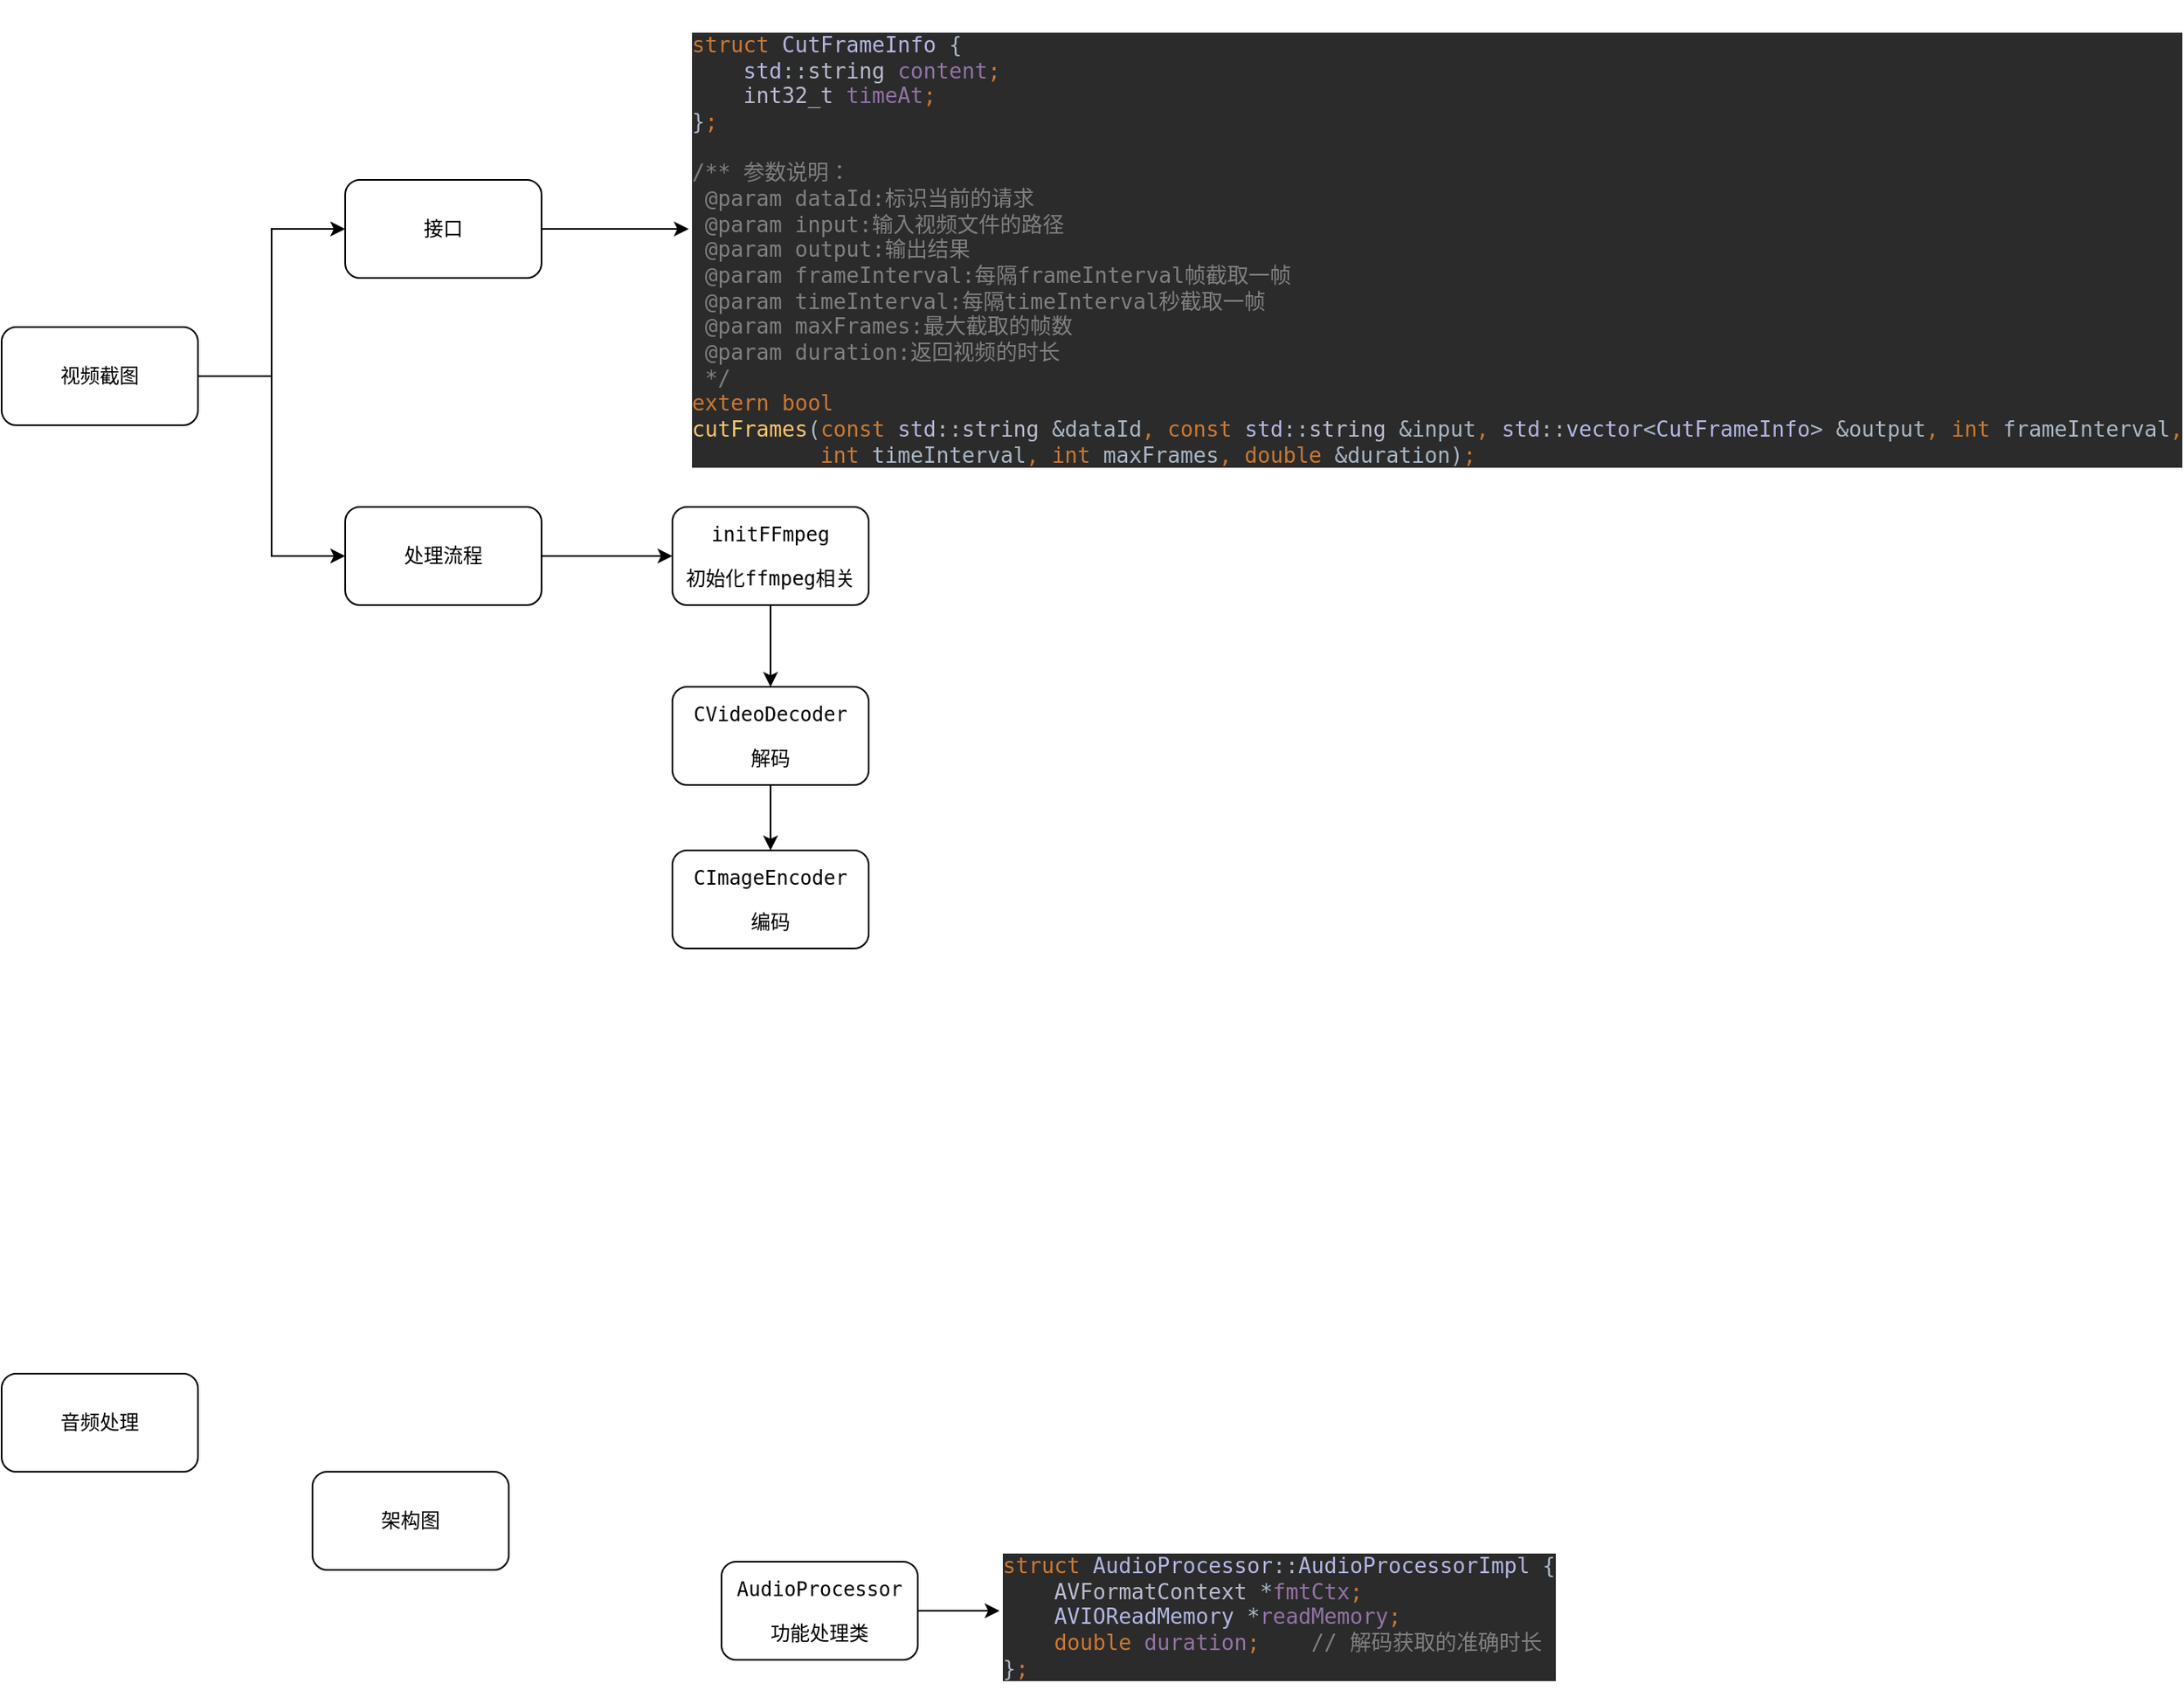 <mxfile version="14.7.4" type="embed"><diagram id="23iRSUPoRavnBvh4doch" name="Page-1"><mxGraphModel dx="1015" dy="730" grid="1" gridSize="10" guides="1" tooltips="1" connect="1" arrows="1" fold="1" page="1" pageScale="1" pageWidth="827" pageHeight="1169" math="0" shadow="0"><root><mxCell id="0"/><mxCell id="1" parent="0"/><mxCell id="6" style="edgeStyle=orthogonalEdgeStyle;rounded=0;orthogonalLoop=1;jettySize=auto;html=1;entryX=0;entryY=0.5;entryDx=0;entryDy=0;" parent="1" source="2" target="4" edge="1"><mxGeometry relative="1" as="geometry"/></mxCell><mxCell id="12" style="edgeStyle=orthogonalEdgeStyle;rounded=0;orthogonalLoop=1;jettySize=auto;html=1;entryX=0;entryY=0.5;entryDx=0;entryDy=0;" parent="1" source="2" target="7" edge="1"><mxGeometry relative="1" as="geometry"/></mxCell><mxCell id="2" value="视频截图" style="rounded=1;whiteSpace=wrap;html=1;" parent="1" vertex="1"><mxGeometry x="60" y="230" width="120" height="60" as="geometry"/></mxCell><mxCell id="3" value="&lt;pre style=&quot;background-color: #2b2b2b ; color: #a9b7c6 ; font-family: &amp;quot;jetbrains mono&amp;quot; , monospace ; font-size: 9.8pt&quot;&gt;&lt;span style=&quot;color: #cc7832&quot;&gt;struct &lt;/span&gt;&lt;span style=&quot;color: #b5b6e3&quot;&gt;CutFrameInfo &lt;/span&gt;{&lt;br&gt;    &lt;span style=&quot;color: #b5b6e3&quot;&gt;std&lt;/span&gt;::&lt;span style=&quot;color: #b9bcd1&quot;&gt;string &lt;/span&gt;&lt;span style=&quot;color: #9373a5&quot;&gt;content&lt;/span&gt;&lt;span style=&quot;color: #cc7832&quot;&gt;;&lt;br&gt;&lt;/span&gt;&lt;span style=&quot;color: #cc7832&quot;&gt;    &lt;/span&gt;&lt;span style=&quot;color: #b9bcd1&quot;&gt;int32_t &lt;/span&gt;&lt;span style=&quot;color: #9373a5&quot;&gt;timeAt&lt;/span&gt;&lt;span style=&quot;color: #cc7832&quot;&gt;;&lt;br&gt;&lt;/span&gt;}&lt;span style=&quot;color: #cc7832&quot;&gt;;&lt;br&gt;&lt;/span&gt;&lt;span style=&quot;color: #cc7832&quot;&gt;&lt;br&gt;&lt;/span&gt;&lt;span style=&quot;color: #808080&quot;&gt;/** 参数说明：&lt;br&gt;&lt;/span&gt;&lt;span style=&quot;color: #808080&quot;&gt; @param dataId:标识当前的请求&lt;br&gt;&lt;/span&gt;&lt;span style=&quot;color: #808080&quot;&gt; @param input:输入视频文件的路径&lt;br&gt;&lt;/span&gt;&lt;span style=&quot;color: #808080&quot;&gt; @param output:输出结果&lt;br&gt;&lt;/span&gt;&lt;span style=&quot;color: #808080&quot;&gt; @param frameInterval:每隔frameInterval帧截取一帧&lt;br&gt;&lt;/span&gt;&lt;span style=&quot;color: #808080&quot;&gt; @param timeInterval:每隔timeInterval秒截取一帧&lt;br&gt;&lt;/span&gt;&lt;span style=&quot;color: #808080&quot;&gt; @param maxFrames:最大截取的帧数&lt;br&gt;&lt;/span&gt;&lt;span style=&quot;color: #808080&quot;&gt; @param duration:返回视频的时长&lt;br&gt;&lt;/span&gt;&lt;span style=&quot;color: #808080&quot;&gt; */&lt;br&gt;&lt;/span&gt;&lt;span style=&quot;color: #cc7832&quot;&gt;extern bool&lt;br&gt;&lt;/span&gt;&lt;span style=&quot;color: #ffc66d&quot;&gt;cutFrames&lt;/span&gt;(&lt;span style=&quot;color: #cc7832&quot;&gt;const &lt;/span&gt;&lt;span style=&quot;color: #b5b6e3&quot;&gt;std&lt;/span&gt;::&lt;span style=&quot;color: #b9bcd1&quot;&gt;string &lt;/span&gt;&amp;amp;dataId&lt;span style=&quot;color: #cc7832&quot;&gt;, const &lt;/span&gt;&lt;span style=&quot;color: #b5b6e3&quot;&gt;std&lt;/span&gt;::&lt;span style=&quot;color: #b9bcd1&quot;&gt;string &lt;/span&gt;&amp;amp;input&lt;span style=&quot;color: #cc7832&quot;&gt;, &lt;/span&gt;&lt;span style=&quot;color: #b5b6e3&quot;&gt;std&lt;/span&gt;::&lt;span style=&quot;color: #b5b6e3&quot;&gt;vector&lt;/span&gt;&amp;lt;&lt;span style=&quot;color: #b5b6e3&quot;&gt;CutFrameInfo&lt;/span&gt;&amp;gt; &amp;amp;output&lt;span style=&quot;color: #cc7832&quot;&gt;, int &lt;/span&gt;frameInterval&lt;span style=&quot;color: #cc7832&quot;&gt;,&lt;br&gt;&lt;/span&gt;&lt;span style=&quot;color: #cc7832&quot;&gt;          int &lt;/span&gt;timeInterval&lt;span style=&quot;color: #cc7832&quot;&gt;, int &lt;/span&gt;maxFrames&lt;span style=&quot;color: #cc7832&quot;&gt;, double &lt;/span&gt;&amp;amp;duration)&lt;span style=&quot;color: #cc7832&quot;&gt;;&lt;/span&gt;&lt;/pre&gt;" style="text;whiteSpace=wrap;html=1;" parent="1" vertex="1"><mxGeometry x="480" y="30" width="550" height="280" as="geometry"/></mxCell><mxCell id="5" style="edgeStyle=orthogonalEdgeStyle;rounded=0;orthogonalLoop=1;jettySize=auto;html=1;" parent="1" source="4" target="3" edge="1"><mxGeometry relative="1" as="geometry"/></mxCell><mxCell id="4" value="接口" style="rounded=1;whiteSpace=wrap;html=1;" parent="1" vertex="1"><mxGeometry x="270" y="140" width="120" height="60" as="geometry"/></mxCell><mxCell id="9" value="" style="edgeStyle=orthogonalEdgeStyle;rounded=0;orthogonalLoop=1;jettySize=auto;html=1;" parent="1" source="7" target="8" edge="1"><mxGeometry relative="1" as="geometry"/></mxCell><mxCell id="7" value="处理流程" style="rounded=1;whiteSpace=wrap;html=1;" parent="1" vertex="1"><mxGeometry x="270" y="340" width="120" height="60" as="geometry"/></mxCell><mxCell id="13" style="edgeStyle=orthogonalEdgeStyle;rounded=0;orthogonalLoop=1;jettySize=auto;html=1;entryX=0.5;entryY=0;entryDx=0;entryDy=0;" parent="1" source="8" target="10" edge="1"><mxGeometry relative="1" as="geometry"/></mxCell><mxCell id="8" value="&lt;pre&gt;initFFmpeg&lt;/pre&gt;&lt;pre&gt;初始化ffmpeg相关&lt;/pre&gt;" style="whiteSpace=wrap;html=1;rounded=1;" parent="1" vertex="1"><mxGeometry x="470" y="340" width="120" height="60" as="geometry"/></mxCell><mxCell id="14" style="edgeStyle=orthogonalEdgeStyle;rounded=0;orthogonalLoop=1;jettySize=auto;html=1;entryX=0.5;entryY=0;entryDx=0;entryDy=0;" parent="1" source="10" target="11" edge="1"><mxGeometry relative="1" as="geometry"/></mxCell><mxCell id="10" value="&lt;pre&gt;CVideoDecoder&lt;/pre&gt;&lt;pre&gt;解码&lt;/pre&gt;" style="rounded=1;whiteSpace=wrap;html=1;" parent="1" vertex="1"><mxGeometry x="470" y="450" width="120" height="60" as="geometry"/></mxCell><mxCell id="11" value="&lt;pre&gt;CImageEncoder&lt;/pre&gt;&lt;pre&gt;编码&lt;/pre&gt;" style="rounded=1;whiteSpace=wrap;html=1;" parent="1" vertex="1"><mxGeometry x="470" y="550" width="120" height="60" as="geometry"/></mxCell><mxCell id="15" value="音频处理" style="rounded=1;whiteSpace=wrap;html=1;" vertex="1" parent="1"><mxGeometry x="60" y="870" width="120" height="60" as="geometry"/></mxCell><mxCell id="18" style="edgeStyle=orthogonalEdgeStyle;rounded=0;orthogonalLoop=1;jettySize=auto;html=1;entryX=0;entryY=0.5;entryDx=0;entryDy=0;" edge="1" parent="1" source="16" target="17"><mxGeometry relative="1" as="geometry"/></mxCell><mxCell id="16" value="&lt;pre&gt;AudioProcessor&lt;/pre&gt;&lt;pre&gt;功能处理类&lt;/pre&gt;" style="rounded=1;whiteSpace=wrap;html=1;" vertex="1" parent="1"><mxGeometry x="500" y="985" width="120" height="60" as="geometry"/></mxCell><mxCell id="17" value="&lt;pre style=&quot;background-color: #2b2b2b ; color: #a9b7c6 ; font-family: &amp;quot;jetbrains mono&amp;quot; , monospace ; font-size: 9.8pt&quot;&gt;&lt;span style=&quot;color: #cc7832&quot;&gt;struct &lt;/span&gt;&lt;span style=&quot;color: #b5b6e3&quot;&gt;AudioProcessor&lt;/span&gt;::&lt;span style=&quot;color: #b5b6e3&quot;&gt;AudioProcessorImpl &lt;/span&gt;{&lt;br&gt;    &lt;span style=&quot;color: #b9bcd1&quot;&gt;AVFormatContext &lt;/span&gt;*&lt;span style=&quot;color: #9373a5&quot;&gt;fmtCtx&lt;/span&gt;&lt;span style=&quot;color: #cc7832&quot;&gt;;&lt;br&gt;&lt;/span&gt;&lt;span style=&quot;color: #cc7832&quot;&gt;    &lt;/span&gt;&lt;span style=&quot;color: #b5b6e3&quot;&gt;AVIOReadMemory &lt;/span&gt;*&lt;span style=&quot;color: #9373a5&quot;&gt;readMemory&lt;/span&gt;&lt;span style=&quot;color: #cc7832&quot;&gt;;&lt;br&gt;&lt;/span&gt;&lt;span style=&quot;color: #cc7832&quot;&gt;    double &lt;/span&gt;&lt;span style=&quot;color: #9373a5&quot;&gt;duration&lt;/span&gt;&lt;span style=&quot;color: #cc7832&quot;&gt;;    &lt;/span&gt;&lt;span style=&quot;color: #808080&quot;&gt;// 解码获取的准确时长&lt;br&gt;&lt;/span&gt;}&lt;span style=&quot;color: #cc7832&quot;&gt;;&lt;/span&gt;&lt;/pre&gt;" style="text;whiteSpace=wrap;html=1;" vertex="1" parent="1"><mxGeometry x="670" y="960" width="360" height="110" as="geometry"/></mxCell><mxCell id="19" value="架构图" style="rounded=1;whiteSpace=wrap;html=1;" vertex="1" parent="1"><mxGeometry x="250" y="930" width="120" height="60" as="geometry"/></mxCell></root></mxGraphModel></diagram></mxfile>